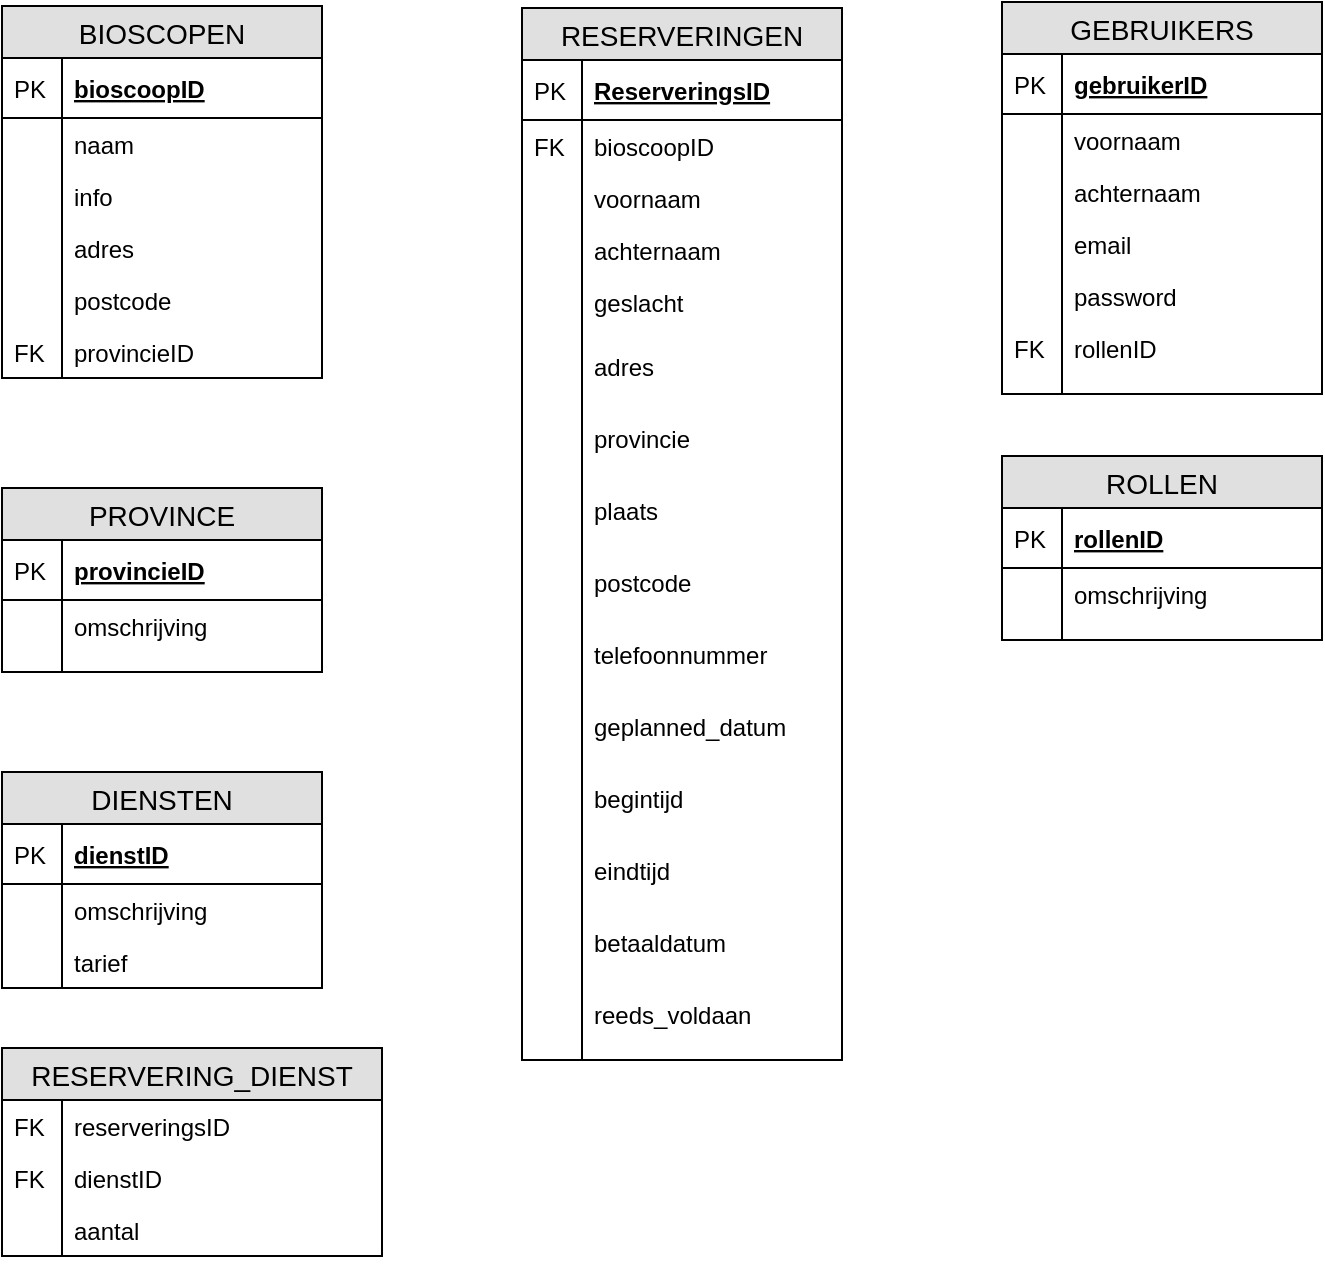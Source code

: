 <mxfile pages="1" version="11.2.5" type="device"><diagram id="YxhrQmQ29p1CNcKAKaAa" name="Page-1"><mxGraphModel dx="1186" dy="877" grid="1" gridSize="10" guides="1" tooltips="1" connect="1" arrows="1" fold="1" page="1" pageScale="1" pageWidth="827" pageHeight="1169" math="0" shadow="0"><root><mxCell id="0"/><mxCell id="1" parent="0"/><mxCell id="F7e7l-daQS6FMU4Zc46u-1" value="RESERVERINGEN" style="swimlane;fontStyle=0;childLayout=stackLayout;horizontal=1;startSize=26;fillColor=#e0e0e0;horizontalStack=0;resizeParent=1;resizeParentMax=0;resizeLast=0;collapsible=1;marginBottom=0;swimlaneFillColor=#ffffff;align=center;fontSize=14;" parent="1" vertex="1"><mxGeometry x="310" y="40" width="160" height="526" as="geometry"/></mxCell><mxCell id="F7e7l-daQS6FMU4Zc46u-2" value="ReserveringsID" style="shape=partialRectangle;top=0;left=0;right=0;bottom=1;align=left;verticalAlign=middle;fillColor=none;spacingLeft=34;spacingRight=4;overflow=hidden;rotatable=0;points=[[0,0.5],[1,0.5]];portConstraint=eastwest;dropTarget=0;fontStyle=5;fontSize=12;" parent="F7e7l-daQS6FMU4Zc46u-1" vertex="1"><mxGeometry y="26" width="160" height="30" as="geometry"/></mxCell><mxCell id="F7e7l-daQS6FMU4Zc46u-3" value="PK" style="shape=partialRectangle;top=0;left=0;bottom=0;fillColor=none;align=left;verticalAlign=middle;spacingLeft=4;spacingRight=4;overflow=hidden;rotatable=0;points=[];portConstraint=eastwest;part=1;fontSize=12;" parent="F7e7l-daQS6FMU4Zc46u-2" vertex="1" connectable="0"><mxGeometry width="30" height="30" as="geometry"/></mxCell><mxCell id="F7e7l-daQS6FMU4Zc46u-4" value="bioscoopID" style="shape=partialRectangle;top=0;left=0;right=0;bottom=0;align=left;verticalAlign=top;fillColor=none;spacingLeft=34;spacingRight=4;overflow=hidden;rotatable=0;points=[[0,0.5],[1,0.5]];portConstraint=eastwest;dropTarget=0;fontSize=12;" parent="F7e7l-daQS6FMU4Zc46u-1" vertex="1"><mxGeometry y="56" width="160" height="26" as="geometry"/></mxCell><mxCell id="F7e7l-daQS6FMU4Zc46u-5" value="FK" style="shape=partialRectangle;top=0;left=0;bottom=0;fillColor=none;align=left;verticalAlign=top;spacingLeft=4;spacingRight=4;overflow=hidden;rotatable=0;points=[];portConstraint=eastwest;part=1;fontSize=12;" parent="F7e7l-daQS6FMU4Zc46u-4" vertex="1" connectable="0"><mxGeometry width="30" height="26" as="geometry"/></mxCell><mxCell id="F7e7l-daQS6FMU4Zc46u-6" value="voornaam" style="shape=partialRectangle;top=0;left=0;right=0;bottom=0;align=left;verticalAlign=top;fillColor=none;spacingLeft=34;spacingRight=4;overflow=hidden;rotatable=0;points=[[0,0.5],[1,0.5]];portConstraint=eastwest;dropTarget=0;fontSize=12;" parent="F7e7l-daQS6FMU4Zc46u-1" vertex="1"><mxGeometry y="82" width="160" height="26" as="geometry"/></mxCell><mxCell id="F7e7l-daQS6FMU4Zc46u-7" value="" style="shape=partialRectangle;top=0;left=0;bottom=0;fillColor=none;align=left;verticalAlign=top;spacingLeft=4;spacingRight=4;overflow=hidden;rotatable=0;points=[];portConstraint=eastwest;part=1;fontSize=12;" parent="F7e7l-daQS6FMU4Zc46u-6" vertex="1" connectable="0"><mxGeometry width="30" height="26" as="geometry"/></mxCell><mxCell id="YBFMrRlyfuu1ksUUyLIa-53" value="achternaam" style="shape=partialRectangle;top=0;left=0;right=0;bottom=0;align=left;verticalAlign=top;fillColor=none;spacingLeft=34;spacingRight=4;overflow=hidden;rotatable=0;points=[[0,0.5],[1,0.5]];portConstraint=eastwest;dropTarget=0;fontSize=12;" vertex="1" parent="F7e7l-daQS6FMU4Zc46u-1"><mxGeometry y="108" width="160" height="26" as="geometry"/></mxCell><mxCell id="YBFMrRlyfuu1ksUUyLIa-54" value="" style="shape=partialRectangle;top=0;left=0;bottom=0;fillColor=none;align=left;verticalAlign=top;spacingLeft=4;spacingRight=4;overflow=hidden;rotatable=0;points=[];portConstraint=eastwest;part=1;fontSize=12;" vertex="1" connectable="0" parent="YBFMrRlyfuu1ksUUyLIa-53"><mxGeometry width="30" height="26" as="geometry"/></mxCell><mxCell id="F7e7l-daQS6FMU4Zc46u-8" value="geslacht" style="shape=partialRectangle;top=0;left=0;right=0;bottom=0;align=left;verticalAlign=top;fillColor=none;spacingLeft=34;spacingRight=4;overflow=hidden;rotatable=0;points=[[0,0.5],[1,0.5]];portConstraint=eastwest;dropTarget=0;fontSize=12;" parent="F7e7l-daQS6FMU4Zc46u-1" vertex="1"><mxGeometry y="134" width="160" height="32" as="geometry"/></mxCell><mxCell id="F7e7l-daQS6FMU4Zc46u-9" value="" style="shape=partialRectangle;top=0;left=0;bottom=0;fillColor=none;align=left;verticalAlign=top;spacingLeft=4;spacingRight=4;overflow=hidden;rotatable=0;points=[];portConstraint=eastwest;part=1;fontSize=12;" parent="F7e7l-daQS6FMU4Zc46u-8" vertex="1" connectable="0"><mxGeometry width="30" height="32" as="geometry"/></mxCell><mxCell id="F7e7l-daQS6FMU4Zc46u-10" value="adres&#10;" style="shape=partialRectangle;top=0;left=0;right=0;bottom=0;align=left;verticalAlign=top;fillColor=none;spacingLeft=34;spacingRight=4;overflow=hidden;rotatable=0;points=[[0,0.5],[1,0.5]];portConstraint=eastwest;dropTarget=0;fontSize=12;" parent="F7e7l-daQS6FMU4Zc46u-1" vertex="1"><mxGeometry y="166" width="160" height="36" as="geometry"/></mxCell><mxCell id="F7e7l-daQS6FMU4Zc46u-11" value="" style="shape=partialRectangle;top=0;left=0;bottom=0;fillColor=none;align=left;verticalAlign=top;spacingLeft=4;spacingRight=4;overflow=hidden;rotatable=0;points=[];portConstraint=eastwest;part=1;fontSize=12;" parent="F7e7l-daQS6FMU4Zc46u-10" vertex="1" connectable="0"><mxGeometry width="30" height="36" as="geometry"/></mxCell><mxCell id="F7e7l-daQS6FMU4Zc46u-78" value="provincie" style="shape=partialRectangle;top=0;left=0;right=0;bottom=0;align=left;verticalAlign=top;fillColor=none;spacingLeft=34;spacingRight=4;overflow=hidden;rotatable=0;points=[[0,0.5],[1,0.5]];portConstraint=eastwest;dropTarget=0;fontSize=12;" parent="F7e7l-daQS6FMU4Zc46u-1" vertex="1"><mxGeometry y="202" width="160" height="36" as="geometry"/></mxCell><mxCell id="F7e7l-daQS6FMU4Zc46u-79" value="" style="shape=partialRectangle;top=0;left=0;bottom=0;fillColor=none;align=left;verticalAlign=top;spacingLeft=4;spacingRight=4;overflow=hidden;rotatable=0;points=[];portConstraint=eastwest;part=1;fontSize=12;" parent="F7e7l-daQS6FMU4Zc46u-78" vertex="1" connectable="0"><mxGeometry width="30" height="36" as="geometry"/></mxCell><mxCell id="YBFMrRlyfuu1ksUUyLIa-51" value="plaats" style="shape=partialRectangle;top=0;left=0;right=0;bottom=0;align=left;verticalAlign=top;fillColor=none;spacingLeft=34;spacingRight=4;overflow=hidden;rotatable=0;points=[[0,0.5],[1,0.5]];portConstraint=eastwest;dropTarget=0;fontSize=12;" vertex="1" parent="F7e7l-daQS6FMU4Zc46u-1"><mxGeometry y="238" width="160" height="36" as="geometry"/></mxCell><mxCell id="YBFMrRlyfuu1ksUUyLIa-52" value="" style="shape=partialRectangle;top=0;left=0;bottom=0;fillColor=none;align=left;verticalAlign=top;spacingLeft=4;spacingRight=4;overflow=hidden;rotatable=0;points=[];portConstraint=eastwest;part=1;fontSize=12;" vertex="1" connectable="0" parent="YBFMrRlyfuu1ksUUyLIa-51"><mxGeometry width="30" height="36" as="geometry"/></mxCell><mxCell id="F7e7l-daQS6FMU4Zc46u-76" value="postcode" style="shape=partialRectangle;top=0;left=0;right=0;bottom=0;align=left;verticalAlign=top;fillColor=none;spacingLeft=34;spacingRight=4;overflow=hidden;rotatable=0;points=[[0,0.5],[1,0.5]];portConstraint=eastwest;dropTarget=0;fontSize=12;" parent="F7e7l-daQS6FMU4Zc46u-1" vertex="1"><mxGeometry y="274" width="160" height="36" as="geometry"/></mxCell><mxCell id="F7e7l-daQS6FMU4Zc46u-77" value="" style="shape=partialRectangle;top=0;left=0;bottom=0;fillColor=none;align=left;verticalAlign=top;spacingLeft=4;spacingRight=4;overflow=hidden;rotatable=0;points=[];portConstraint=eastwest;part=1;fontSize=12;" parent="F7e7l-daQS6FMU4Zc46u-76" vertex="1" connectable="0"><mxGeometry width="30" height="36" as="geometry"/></mxCell><mxCell id="F7e7l-daQS6FMU4Zc46u-82" value="telefoonnummer" style="shape=partialRectangle;top=0;left=0;right=0;bottom=0;align=left;verticalAlign=top;fillColor=none;spacingLeft=34;spacingRight=4;overflow=hidden;rotatable=0;points=[[0,0.5],[1,0.5]];portConstraint=eastwest;dropTarget=0;fontSize=12;" parent="F7e7l-daQS6FMU4Zc46u-1" vertex="1"><mxGeometry y="310" width="160" height="36" as="geometry"/></mxCell><mxCell id="F7e7l-daQS6FMU4Zc46u-83" value="" style="shape=partialRectangle;top=0;left=0;bottom=0;fillColor=none;align=left;verticalAlign=top;spacingLeft=4;spacingRight=4;overflow=hidden;rotatable=0;points=[];portConstraint=eastwest;part=1;fontSize=12;" parent="F7e7l-daQS6FMU4Zc46u-82" vertex="1" connectable="0"><mxGeometry width="30" height="36" as="geometry"/></mxCell><mxCell id="F7e7l-daQS6FMU4Zc46u-80" value="geplanned_datum" style="shape=partialRectangle;top=0;left=0;right=0;bottom=0;align=left;verticalAlign=top;fillColor=none;spacingLeft=34;spacingRight=4;overflow=hidden;rotatable=0;points=[[0,0.5],[1,0.5]];portConstraint=eastwest;dropTarget=0;fontSize=12;" parent="F7e7l-daQS6FMU4Zc46u-1" vertex="1"><mxGeometry y="346" width="160" height="36" as="geometry"/></mxCell><mxCell id="F7e7l-daQS6FMU4Zc46u-81" value="" style="shape=partialRectangle;top=0;left=0;bottom=0;fillColor=none;align=left;verticalAlign=top;spacingLeft=4;spacingRight=4;overflow=hidden;rotatable=0;points=[];portConstraint=eastwest;part=1;fontSize=12;" parent="F7e7l-daQS6FMU4Zc46u-80" vertex="1" connectable="0"><mxGeometry width="30" height="36" as="geometry"/></mxCell><mxCell id="F7e7l-daQS6FMU4Zc46u-84" value="begintijd" style="shape=partialRectangle;top=0;left=0;right=0;bottom=0;align=left;verticalAlign=top;fillColor=none;spacingLeft=34;spacingRight=4;overflow=hidden;rotatable=0;points=[[0,0.5],[1,0.5]];portConstraint=eastwest;dropTarget=0;fontSize=12;" parent="F7e7l-daQS6FMU4Zc46u-1" vertex="1"><mxGeometry y="382" width="160" height="36" as="geometry"/></mxCell><mxCell id="F7e7l-daQS6FMU4Zc46u-85" value="" style="shape=partialRectangle;top=0;left=0;bottom=0;fillColor=none;align=left;verticalAlign=top;spacingLeft=4;spacingRight=4;overflow=hidden;rotatable=0;points=[];portConstraint=eastwest;part=1;fontSize=12;" parent="F7e7l-daQS6FMU4Zc46u-84" vertex="1" connectable="0"><mxGeometry width="30" height="36" as="geometry"/></mxCell><mxCell id="F7e7l-daQS6FMU4Zc46u-74" value="eindtijd" style="shape=partialRectangle;top=0;left=0;right=0;bottom=0;align=left;verticalAlign=top;fillColor=none;spacingLeft=34;spacingRight=4;overflow=hidden;rotatable=0;points=[[0,0.5],[1,0.5]];portConstraint=eastwest;dropTarget=0;fontSize=12;" parent="F7e7l-daQS6FMU4Zc46u-1" vertex="1"><mxGeometry y="418" width="160" height="36" as="geometry"/></mxCell><mxCell id="F7e7l-daQS6FMU4Zc46u-75" value="" style="shape=partialRectangle;top=0;left=0;bottom=0;fillColor=none;align=left;verticalAlign=top;spacingLeft=4;spacingRight=4;overflow=hidden;rotatable=0;points=[];portConstraint=eastwest;part=1;fontSize=12;" parent="F7e7l-daQS6FMU4Zc46u-74" vertex="1" connectable="0"><mxGeometry width="30" height="36" as="geometry"/></mxCell><mxCell id="F7e7l-daQS6FMU4Zc46u-86" value="betaaldatum" style="shape=partialRectangle;top=0;left=0;right=0;bottom=0;align=left;verticalAlign=top;fillColor=none;spacingLeft=34;spacingRight=4;overflow=hidden;rotatable=0;points=[[0,0.5],[1,0.5]];portConstraint=eastwest;dropTarget=0;fontSize=12;" parent="F7e7l-daQS6FMU4Zc46u-1" vertex="1"><mxGeometry y="454" width="160" height="36" as="geometry"/></mxCell><mxCell id="F7e7l-daQS6FMU4Zc46u-87" value="" style="shape=partialRectangle;top=0;left=0;bottom=0;fillColor=none;align=left;verticalAlign=top;spacingLeft=4;spacingRight=4;overflow=hidden;rotatable=0;points=[];portConstraint=eastwest;part=1;fontSize=12;" parent="F7e7l-daQS6FMU4Zc46u-86" vertex="1" connectable="0"><mxGeometry width="30" height="36" as="geometry"/></mxCell><mxCell id="F7e7l-daQS6FMU4Zc46u-88" value="reeds_voldaan" style="shape=partialRectangle;top=0;left=0;right=0;bottom=0;align=left;verticalAlign=top;fillColor=none;spacingLeft=34;spacingRight=4;overflow=hidden;rotatable=0;points=[[0,0.5],[1,0.5]];portConstraint=eastwest;dropTarget=0;fontSize=12;" parent="F7e7l-daQS6FMU4Zc46u-1" vertex="1"><mxGeometry y="490" width="160" height="36" as="geometry"/></mxCell><mxCell id="F7e7l-daQS6FMU4Zc46u-89" value="" style="shape=partialRectangle;top=0;left=0;bottom=0;fillColor=none;align=left;verticalAlign=top;spacingLeft=4;spacingRight=4;overflow=hidden;rotatable=0;points=[];portConstraint=eastwest;part=1;fontSize=12;" parent="F7e7l-daQS6FMU4Zc46u-88" vertex="1" connectable="0"><mxGeometry width="30" height="36" as="geometry"/></mxCell><mxCell id="F7e7l-daQS6FMU4Zc46u-33" value="RESERVERING_DIENST" style="swimlane;fontStyle=0;childLayout=stackLayout;horizontal=1;startSize=26;fillColor=#e0e0e0;horizontalStack=0;resizeParent=1;resizeParentMax=0;resizeLast=0;collapsible=1;marginBottom=0;swimlaneFillColor=#ffffff;align=center;fontSize=14;" parent="1" vertex="1"><mxGeometry x="50" y="560" width="190" height="104" as="geometry"/></mxCell><mxCell id="F7e7l-daQS6FMU4Zc46u-36" value="reserveringsID" style="shape=partialRectangle;top=0;left=0;right=0;bottom=0;align=left;verticalAlign=top;fillColor=none;spacingLeft=34;spacingRight=4;overflow=hidden;rotatable=0;points=[[0,0.5],[1,0.5]];portConstraint=eastwest;dropTarget=0;fontSize=12;" parent="F7e7l-daQS6FMU4Zc46u-33" vertex="1"><mxGeometry y="26" width="190" height="26" as="geometry"/></mxCell><mxCell id="F7e7l-daQS6FMU4Zc46u-37" value="FK" style="shape=partialRectangle;top=0;left=0;bottom=0;fillColor=none;align=left;verticalAlign=top;spacingLeft=4;spacingRight=4;overflow=hidden;rotatable=0;points=[];portConstraint=eastwest;part=1;fontSize=12;" parent="F7e7l-daQS6FMU4Zc46u-36" vertex="1" connectable="0"><mxGeometry width="30" height="26" as="geometry"/></mxCell><mxCell id="F7e7l-daQS6FMU4Zc46u-38" value="dienstID" style="shape=partialRectangle;top=0;left=0;right=0;bottom=0;align=left;verticalAlign=top;fillColor=none;spacingLeft=34;spacingRight=4;overflow=hidden;rotatable=0;points=[[0,0.5],[1,0.5]];portConstraint=eastwest;dropTarget=0;fontSize=12;" parent="F7e7l-daQS6FMU4Zc46u-33" vertex="1"><mxGeometry y="52" width="190" height="26" as="geometry"/></mxCell><mxCell id="F7e7l-daQS6FMU4Zc46u-39" value="FK" style="shape=partialRectangle;top=0;left=0;bottom=0;fillColor=none;align=left;verticalAlign=top;spacingLeft=4;spacingRight=4;overflow=hidden;rotatable=0;points=[];portConstraint=eastwest;part=1;fontSize=12;" parent="F7e7l-daQS6FMU4Zc46u-38" vertex="1" connectable="0"><mxGeometry width="30" height="26" as="geometry"/></mxCell><mxCell id="YBFMrRlyfuu1ksUUyLIa-16" value="aantal" style="shape=partialRectangle;top=0;left=0;right=0;bottom=0;align=left;verticalAlign=top;fillColor=none;spacingLeft=34;spacingRight=4;overflow=hidden;rotatable=0;points=[[0,0.5],[1,0.5]];portConstraint=eastwest;dropTarget=0;fontSize=12;" vertex="1" parent="F7e7l-daQS6FMU4Zc46u-33"><mxGeometry y="78" width="190" height="26" as="geometry"/></mxCell><mxCell id="YBFMrRlyfuu1ksUUyLIa-17" value="" style="shape=partialRectangle;top=0;left=0;bottom=0;fillColor=none;align=left;verticalAlign=top;spacingLeft=4;spacingRight=4;overflow=hidden;rotatable=0;points=[];portConstraint=eastwest;part=1;fontSize=12;" vertex="1" connectable="0" parent="YBFMrRlyfuu1ksUUyLIa-16"><mxGeometry width="30" height="26" as="geometry"/></mxCell><mxCell id="F7e7l-daQS6FMU4Zc46u-44" value="DIENSTEN" style="swimlane;fontStyle=0;childLayout=stackLayout;horizontal=1;startSize=26;fillColor=#e0e0e0;horizontalStack=0;resizeParent=1;resizeParentMax=0;resizeLast=0;collapsible=1;marginBottom=0;swimlaneFillColor=#ffffff;align=center;fontSize=14;" parent="1" vertex="1"><mxGeometry x="50" y="422" width="160" height="108" as="geometry"/></mxCell><mxCell id="F7e7l-daQS6FMU4Zc46u-45" value="dienstID" style="shape=partialRectangle;top=0;left=0;right=0;bottom=1;align=left;verticalAlign=middle;fillColor=none;spacingLeft=34;spacingRight=4;overflow=hidden;rotatable=0;points=[[0,0.5],[1,0.5]];portConstraint=eastwest;dropTarget=0;fontStyle=5;fontSize=12;" parent="F7e7l-daQS6FMU4Zc46u-44" vertex="1"><mxGeometry y="26" width="160" height="30" as="geometry"/></mxCell><mxCell id="F7e7l-daQS6FMU4Zc46u-46" value="PK" style="shape=partialRectangle;top=0;left=0;bottom=0;fillColor=none;align=left;verticalAlign=middle;spacingLeft=4;spacingRight=4;overflow=hidden;rotatable=0;points=[];portConstraint=eastwest;part=1;fontSize=12;" parent="F7e7l-daQS6FMU4Zc46u-45" vertex="1" connectable="0"><mxGeometry width="30" height="30" as="geometry"/></mxCell><mxCell id="F7e7l-daQS6FMU4Zc46u-47" value="omschrijving" style="shape=partialRectangle;top=0;left=0;right=0;bottom=0;align=left;verticalAlign=top;fillColor=none;spacingLeft=34;spacingRight=4;overflow=hidden;rotatable=0;points=[[0,0.5],[1,0.5]];portConstraint=eastwest;dropTarget=0;fontSize=12;" parent="F7e7l-daQS6FMU4Zc46u-44" vertex="1"><mxGeometry y="56" width="160" height="26" as="geometry"/></mxCell><mxCell id="F7e7l-daQS6FMU4Zc46u-48" value="" style="shape=partialRectangle;top=0;left=0;bottom=0;fillColor=none;align=left;verticalAlign=top;spacingLeft=4;spacingRight=4;overflow=hidden;rotatable=0;points=[];portConstraint=eastwest;part=1;fontSize=12;" parent="F7e7l-daQS6FMU4Zc46u-47" vertex="1" connectable="0"><mxGeometry width="30" height="26" as="geometry"/></mxCell><mxCell id="F7e7l-daQS6FMU4Zc46u-49" value="tarief" style="shape=partialRectangle;top=0;left=0;right=0;bottom=0;align=left;verticalAlign=top;fillColor=none;spacingLeft=34;spacingRight=4;overflow=hidden;rotatable=0;points=[[0,0.5],[1,0.5]];portConstraint=eastwest;dropTarget=0;fontSize=12;" parent="F7e7l-daQS6FMU4Zc46u-44" vertex="1"><mxGeometry y="82" width="160" height="26" as="geometry"/></mxCell><mxCell id="F7e7l-daQS6FMU4Zc46u-50" value="" style="shape=partialRectangle;top=0;left=0;bottom=0;fillColor=none;align=left;verticalAlign=top;spacingLeft=4;spacingRight=4;overflow=hidden;rotatable=0;points=[];portConstraint=eastwest;part=1;fontSize=12;" parent="F7e7l-daQS6FMU4Zc46u-49" vertex="1" connectable="0"><mxGeometry width="30" height="26" as="geometry"/></mxCell><mxCell id="F7e7l-daQS6FMU4Zc46u-55" value="BIOSCOPEN" style="swimlane;fontStyle=0;childLayout=stackLayout;horizontal=1;startSize=26;fillColor=#e0e0e0;horizontalStack=0;resizeParent=1;resizeParentMax=0;resizeLast=0;collapsible=1;marginBottom=0;swimlaneFillColor=#ffffff;align=center;fontSize=14;" parent="1" vertex="1"><mxGeometry x="50" y="39" width="160" height="186" as="geometry"/></mxCell><mxCell id="F7e7l-daQS6FMU4Zc46u-56" value="bioscoopID" style="shape=partialRectangle;top=0;left=0;right=0;bottom=1;align=left;verticalAlign=middle;fillColor=none;spacingLeft=34;spacingRight=4;overflow=hidden;rotatable=0;points=[[0,0.5],[1,0.5]];portConstraint=eastwest;dropTarget=0;fontStyle=5;fontSize=12;" parent="F7e7l-daQS6FMU4Zc46u-55" vertex="1"><mxGeometry y="26" width="160" height="30" as="geometry"/></mxCell><mxCell id="F7e7l-daQS6FMU4Zc46u-57" value="PK" style="shape=partialRectangle;top=0;left=0;bottom=0;fillColor=none;align=left;verticalAlign=middle;spacingLeft=4;spacingRight=4;overflow=hidden;rotatable=0;points=[];portConstraint=eastwest;part=1;fontSize=12;" parent="F7e7l-daQS6FMU4Zc46u-56" vertex="1" connectable="0"><mxGeometry width="30" height="30" as="geometry"/></mxCell><mxCell id="F7e7l-daQS6FMU4Zc46u-64" value="naam" style="shape=partialRectangle;top=0;left=0;right=0;bottom=0;align=left;verticalAlign=top;fillColor=none;spacingLeft=34;spacingRight=4;overflow=hidden;rotatable=0;points=[[0,0.5],[1,0.5]];portConstraint=eastwest;dropTarget=0;fontSize=12;" parent="F7e7l-daQS6FMU4Zc46u-55" vertex="1"><mxGeometry y="56" width="160" height="26" as="geometry"/></mxCell><mxCell id="F7e7l-daQS6FMU4Zc46u-65" value="" style="shape=partialRectangle;top=0;left=0;bottom=0;fillColor=none;align=left;verticalAlign=top;spacingLeft=4;spacingRight=4;overflow=hidden;rotatable=0;points=[];portConstraint=eastwest;part=1;fontSize=12;" parent="F7e7l-daQS6FMU4Zc46u-64" vertex="1" connectable="0"><mxGeometry width="30" height="26" as="geometry"/></mxCell><mxCell id="YBFMrRlyfuu1ksUUyLIa-14" value="info" style="shape=partialRectangle;top=0;left=0;right=0;bottom=0;align=left;verticalAlign=top;fillColor=none;spacingLeft=34;spacingRight=4;overflow=hidden;rotatable=0;points=[[0,0.5],[1,0.5]];portConstraint=eastwest;dropTarget=0;fontSize=12;" vertex="1" parent="F7e7l-daQS6FMU4Zc46u-55"><mxGeometry y="82" width="160" height="26" as="geometry"/></mxCell><mxCell id="YBFMrRlyfuu1ksUUyLIa-15" value="" style="shape=partialRectangle;top=0;left=0;bottom=0;fillColor=none;align=left;verticalAlign=top;spacingLeft=4;spacingRight=4;overflow=hidden;rotatable=0;points=[];portConstraint=eastwest;part=1;fontSize=12;" vertex="1" connectable="0" parent="YBFMrRlyfuu1ksUUyLIa-14"><mxGeometry width="30" height="26" as="geometry"/></mxCell><mxCell id="F7e7l-daQS6FMU4Zc46u-60" value="adres" style="shape=partialRectangle;top=0;left=0;right=0;bottom=0;align=left;verticalAlign=top;fillColor=none;spacingLeft=34;spacingRight=4;overflow=hidden;rotatable=0;points=[[0,0.5],[1,0.5]];portConstraint=eastwest;dropTarget=0;fontSize=12;" parent="F7e7l-daQS6FMU4Zc46u-55" vertex="1"><mxGeometry y="108" width="160" height="26" as="geometry"/></mxCell><mxCell id="F7e7l-daQS6FMU4Zc46u-61" value="" style="shape=partialRectangle;top=0;left=0;bottom=0;fillColor=none;align=left;verticalAlign=top;spacingLeft=4;spacingRight=4;overflow=hidden;rotatable=0;points=[];portConstraint=eastwest;part=1;fontSize=12;" parent="F7e7l-daQS6FMU4Zc46u-60" vertex="1" connectable="0"><mxGeometry width="30" height="26" as="geometry"/></mxCell><mxCell id="F7e7l-daQS6FMU4Zc46u-58" value="postcode" style="shape=partialRectangle;top=0;left=0;right=0;bottom=0;align=left;verticalAlign=top;fillColor=none;spacingLeft=34;spacingRight=4;overflow=hidden;rotatable=0;points=[[0,0.5],[1,0.5]];portConstraint=eastwest;dropTarget=0;fontSize=12;" parent="F7e7l-daQS6FMU4Zc46u-55" vertex="1"><mxGeometry y="134" width="160" height="26" as="geometry"/></mxCell><mxCell id="F7e7l-daQS6FMU4Zc46u-59" value="" style="shape=partialRectangle;top=0;left=0;bottom=0;fillColor=none;align=left;verticalAlign=top;spacingLeft=4;spacingRight=4;overflow=hidden;rotatable=0;points=[];portConstraint=eastwest;part=1;fontSize=12;" parent="F7e7l-daQS6FMU4Zc46u-58" vertex="1" connectable="0"><mxGeometry width="30" height="26" as="geometry"/></mxCell><mxCell id="F7e7l-daQS6FMU4Zc46u-62" value="provincieID" style="shape=partialRectangle;top=0;left=0;right=0;bottom=0;align=left;verticalAlign=top;fillColor=none;spacingLeft=34;spacingRight=4;overflow=hidden;rotatable=0;points=[[0,0.5],[1,0.5]];portConstraint=eastwest;dropTarget=0;fontSize=12;" parent="F7e7l-daQS6FMU4Zc46u-55" vertex="1"><mxGeometry y="160" width="160" height="26" as="geometry"/></mxCell><mxCell id="F7e7l-daQS6FMU4Zc46u-63" value="FK" style="shape=partialRectangle;top=0;left=0;bottom=0;fillColor=none;align=left;verticalAlign=top;spacingLeft=4;spacingRight=4;overflow=hidden;rotatable=0;points=[];portConstraint=eastwest;part=1;fontSize=12;" parent="F7e7l-daQS6FMU4Zc46u-62" vertex="1" connectable="0"><mxGeometry width="30" height="26" as="geometry"/></mxCell><mxCell id="YBFMrRlyfuu1ksUUyLIa-1" value="ROLLEN" style="swimlane;fontStyle=0;childLayout=stackLayout;horizontal=1;startSize=26;fillColor=#e0e0e0;horizontalStack=0;resizeParent=1;resizeParentMax=0;resizeLast=0;collapsible=1;marginBottom=0;swimlaneFillColor=#ffffff;align=center;fontSize=14;" vertex="1" parent="1"><mxGeometry x="550" y="264" width="160" height="92" as="geometry"/></mxCell><mxCell id="YBFMrRlyfuu1ksUUyLIa-2" value="rollenID" style="shape=partialRectangle;top=0;left=0;right=0;bottom=1;align=left;verticalAlign=middle;fillColor=none;spacingLeft=34;spacingRight=4;overflow=hidden;rotatable=0;points=[[0,0.5],[1,0.5]];portConstraint=eastwest;dropTarget=0;fontStyle=5;fontSize=12;" vertex="1" parent="YBFMrRlyfuu1ksUUyLIa-1"><mxGeometry y="26" width="160" height="30" as="geometry"/></mxCell><mxCell id="YBFMrRlyfuu1ksUUyLIa-3" value="PK" style="shape=partialRectangle;top=0;left=0;bottom=0;fillColor=none;align=left;verticalAlign=middle;spacingLeft=4;spacingRight=4;overflow=hidden;rotatable=0;points=[];portConstraint=eastwest;part=1;fontSize=12;" vertex="1" connectable="0" parent="YBFMrRlyfuu1ksUUyLIa-2"><mxGeometry width="30" height="30" as="geometry"/></mxCell><mxCell id="YBFMrRlyfuu1ksUUyLIa-4" value="omschrijving" style="shape=partialRectangle;top=0;left=0;right=0;bottom=0;align=left;verticalAlign=top;fillColor=none;spacingLeft=34;spacingRight=4;overflow=hidden;rotatable=0;points=[[0,0.5],[1,0.5]];portConstraint=eastwest;dropTarget=0;fontSize=12;" vertex="1" parent="YBFMrRlyfuu1ksUUyLIa-1"><mxGeometry y="56" width="160" height="26" as="geometry"/></mxCell><mxCell id="YBFMrRlyfuu1ksUUyLIa-5" value="" style="shape=partialRectangle;top=0;left=0;bottom=0;fillColor=none;align=left;verticalAlign=top;spacingLeft=4;spacingRight=4;overflow=hidden;rotatable=0;points=[];portConstraint=eastwest;part=1;fontSize=12;" vertex="1" connectable="0" parent="YBFMrRlyfuu1ksUUyLIa-4"><mxGeometry width="30" height="26" as="geometry"/></mxCell><mxCell id="YBFMrRlyfuu1ksUUyLIa-10" value="" style="shape=partialRectangle;top=0;left=0;right=0;bottom=0;align=left;verticalAlign=top;fillColor=none;spacingLeft=34;spacingRight=4;overflow=hidden;rotatable=0;points=[[0,0.5],[1,0.5]];portConstraint=eastwest;dropTarget=0;fontSize=12;" vertex="1" parent="YBFMrRlyfuu1ksUUyLIa-1"><mxGeometry y="82" width="160" height="10" as="geometry"/></mxCell><mxCell id="YBFMrRlyfuu1ksUUyLIa-11" value="" style="shape=partialRectangle;top=0;left=0;bottom=0;fillColor=none;align=left;verticalAlign=top;spacingLeft=4;spacingRight=4;overflow=hidden;rotatable=0;points=[];portConstraint=eastwest;part=1;fontSize=12;" vertex="1" connectable="0" parent="YBFMrRlyfuu1ksUUyLIa-10"><mxGeometry width="30" height="10" as="geometry"/></mxCell><mxCell id="YBFMrRlyfuu1ksUUyLIa-19" value="GEBRUIKERS" style="swimlane;fontStyle=0;childLayout=stackLayout;horizontal=1;startSize=26;fillColor=#e0e0e0;horizontalStack=0;resizeParent=1;resizeParentMax=0;resizeLast=0;collapsible=1;marginBottom=0;swimlaneFillColor=#ffffff;align=center;fontSize=14;" vertex="1" parent="1"><mxGeometry x="550" y="37" width="160" height="196" as="geometry"/></mxCell><mxCell id="YBFMrRlyfuu1ksUUyLIa-20" value="gebruikerID" style="shape=partialRectangle;top=0;left=0;right=0;bottom=1;align=left;verticalAlign=middle;fillColor=none;spacingLeft=34;spacingRight=4;overflow=hidden;rotatable=0;points=[[0,0.5],[1,0.5]];portConstraint=eastwest;dropTarget=0;fontStyle=5;fontSize=12;" vertex="1" parent="YBFMrRlyfuu1ksUUyLIa-19"><mxGeometry y="26" width="160" height="30" as="geometry"/></mxCell><mxCell id="YBFMrRlyfuu1ksUUyLIa-21" value="PK" style="shape=partialRectangle;top=0;left=0;bottom=0;fillColor=none;align=left;verticalAlign=middle;spacingLeft=4;spacingRight=4;overflow=hidden;rotatable=0;points=[];portConstraint=eastwest;part=1;fontSize=12;" vertex="1" connectable="0" parent="YBFMrRlyfuu1ksUUyLIa-20"><mxGeometry width="30" height="30" as="geometry"/></mxCell><mxCell id="YBFMrRlyfuu1ksUUyLIa-22" value="voornaam" style="shape=partialRectangle;top=0;left=0;right=0;bottom=0;align=left;verticalAlign=top;fillColor=none;spacingLeft=34;spacingRight=4;overflow=hidden;rotatable=0;points=[[0,0.5],[1,0.5]];portConstraint=eastwest;dropTarget=0;fontSize=12;" vertex="1" parent="YBFMrRlyfuu1ksUUyLIa-19"><mxGeometry y="56" width="160" height="26" as="geometry"/></mxCell><mxCell id="YBFMrRlyfuu1ksUUyLIa-23" value="" style="shape=partialRectangle;top=0;left=0;bottom=0;fillColor=none;align=left;verticalAlign=top;spacingLeft=4;spacingRight=4;overflow=hidden;rotatable=0;points=[];portConstraint=eastwest;part=1;fontSize=12;" vertex="1" connectable="0" parent="YBFMrRlyfuu1ksUUyLIa-22"><mxGeometry width="30" height="26" as="geometry"/></mxCell><mxCell id="YBFMrRlyfuu1ksUUyLIa-24" value="achternaam" style="shape=partialRectangle;top=0;left=0;right=0;bottom=0;align=left;verticalAlign=top;fillColor=none;spacingLeft=34;spacingRight=4;overflow=hidden;rotatable=0;points=[[0,0.5],[1,0.5]];portConstraint=eastwest;dropTarget=0;fontSize=12;" vertex="1" parent="YBFMrRlyfuu1ksUUyLIa-19"><mxGeometry y="82" width="160" height="26" as="geometry"/></mxCell><mxCell id="YBFMrRlyfuu1ksUUyLIa-25" value="" style="shape=partialRectangle;top=0;left=0;bottom=0;fillColor=none;align=left;verticalAlign=top;spacingLeft=4;spacingRight=4;overflow=hidden;rotatable=0;points=[];portConstraint=eastwest;part=1;fontSize=12;" vertex="1" connectable="0" parent="YBFMrRlyfuu1ksUUyLIa-24"><mxGeometry width="30" height="26" as="geometry"/></mxCell><mxCell id="YBFMrRlyfuu1ksUUyLIa-42" value="email" style="shape=partialRectangle;top=0;left=0;right=0;bottom=0;align=left;verticalAlign=top;fillColor=none;spacingLeft=34;spacingRight=4;overflow=hidden;rotatable=0;points=[[0,0.5],[1,0.5]];portConstraint=eastwest;dropTarget=0;fontSize=12;" vertex="1" parent="YBFMrRlyfuu1ksUUyLIa-19"><mxGeometry y="108" width="160" height="26" as="geometry"/></mxCell><mxCell id="YBFMrRlyfuu1ksUUyLIa-43" value="" style="shape=partialRectangle;top=0;left=0;bottom=0;fillColor=none;align=left;verticalAlign=top;spacingLeft=4;spacingRight=4;overflow=hidden;rotatable=0;points=[];portConstraint=eastwest;part=1;fontSize=12;" vertex="1" connectable="0" parent="YBFMrRlyfuu1ksUUyLIa-42"><mxGeometry width="30" height="26" as="geometry"/></mxCell><mxCell id="YBFMrRlyfuu1ksUUyLIa-26" value="password" style="shape=partialRectangle;top=0;left=0;right=0;bottom=0;align=left;verticalAlign=top;fillColor=none;spacingLeft=34;spacingRight=4;overflow=hidden;rotatable=0;points=[[0,0.5],[1,0.5]];portConstraint=eastwest;dropTarget=0;fontSize=12;" vertex="1" parent="YBFMrRlyfuu1ksUUyLIa-19"><mxGeometry y="134" width="160" height="26" as="geometry"/></mxCell><mxCell id="YBFMrRlyfuu1ksUUyLIa-27" value="" style="shape=partialRectangle;top=0;left=0;bottom=0;fillColor=none;align=left;verticalAlign=top;spacingLeft=4;spacingRight=4;overflow=hidden;rotatable=0;points=[];portConstraint=eastwest;part=1;fontSize=12;" vertex="1" connectable="0" parent="YBFMrRlyfuu1ksUUyLIa-26"><mxGeometry width="30" height="26" as="geometry"/></mxCell><mxCell id="YBFMrRlyfuu1ksUUyLIa-55" value="rollenID" style="shape=partialRectangle;top=0;left=0;right=0;bottom=0;align=left;verticalAlign=top;fillColor=none;spacingLeft=34;spacingRight=4;overflow=hidden;rotatable=0;points=[[0,0.5],[1,0.5]];portConstraint=eastwest;dropTarget=0;fontSize=12;" vertex="1" parent="YBFMrRlyfuu1ksUUyLIa-19"><mxGeometry y="160" width="160" height="26" as="geometry"/></mxCell><mxCell id="YBFMrRlyfuu1ksUUyLIa-56" value="FK" style="shape=partialRectangle;top=0;left=0;bottom=0;fillColor=none;align=left;verticalAlign=top;spacingLeft=4;spacingRight=4;overflow=hidden;rotatable=0;points=[];portConstraint=eastwest;part=1;fontSize=12;" vertex="1" connectable="0" parent="YBFMrRlyfuu1ksUUyLIa-55"><mxGeometry width="30" height="26" as="geometry"/></mxCell><mxCell id="YBFMrRlyfuu1ksUUyLIa-28" value="" style="shape=partialRectangle;top=0;left=0;right=0;bottom=0;align=left;verticalAlign=top;fillColor=none;spacingLeft=34;spacingRight=4;overflow=hidden;rotatable=0;points=[[0,0.5],[1,0.5]];portConstraint=eastwest;dropTarget=0;fontSize=12;" vertex="1" parent="YBFMrRlyfuu1ksUUyLIa-19"><mxGeometry y="186" width="160" height="10" as="geometry"/></mxCell><mxCell id="YBFMrRlyfuu1ksUUyLIa-29" value="" style="shape=partialRectangle;top=0;left=0;bottom=0;fillColor=none;align=left;verticalAlign=top;spacingLeft=4;spacingRight=4;overflow=hidden;rotatable=0;points=[];portConstraint=eastwest;part=1;fontSize=12;" vertex="1" connectable="0" parent="YBFMrRlyfuu1ksUUyLIa-28"><mxGeometry width="30" height="10" as="geometry"/></mxCell><mxCell id="YBFMrRlyfuu1ksUUyLIa-31" value="PROVINCE" style="swimlane;fontStyle=0;childLayout=stackLayout;horizontal=1;startSize=26;fillColor=#e0e0e0;horizontalStack=0;resizeParent=1;resizeParentMax=0;resizeLast=0;collapsible=1;marginBottom=0;swimlaneFillColor=#ffffff;align=center;fontSize=14;" vertex="1" parent="1"><mxGeometry x="50" y="280" width="160" height="92" as="geometry"/></mxCell><mxCell id="YBFMrRlyfuu1ksUUyLIa-32" value="provincieID" style="shape=partialRectangle;top=0;left=0;right=0;bottom=1;align=left;verticalAlign=middle;fillColor=none;spacingLeft=34;spacingRight=4;overflow=hidden;rotatable=0;points=[[0,0.5],[1,0.5]];portConstraint=eastwest;dropTarget=0;fontStyle=5;fontSize=12;" vertex="1" parent="YBFMrRlyfuu1ksUUyLIa-31"><mxGeometry y="26" width="160" height="30" as="geometry"/></mxCell><mxCell id="YBFMrRlyfuu1ksUUyLIa-33" value="PK" style="shape=partialRectangle;top=0;left=0;bottom=0;fillColor=none;align=left;verticalAlign=middle;spacingLeft=4;spacingRight=4;overflow=hidden;rotatable=0;points=[];portConstraint=eastwest;part=1;fontSize=12;" vertex="1" connectable="0" parent="YBFMrRlyfuu1ksUUyLIa-32"><mxGeometry width="30" height="30" as="geometry"/></mxCell><mxCell id="YBFMrRlyfuu1ksUUyLIa-34" value="omschrijving" style="shape=partialRectangle;top=0;left=0;right=0;bottom=0;align=left;verticalAlign=top;fillColor=none;spacingLeft=34;spacingRight=4;overflow=hidden;rotatable=0;points=[[0,0.5],[1,0.5]];portConstraint=eastwest;dropTarget=0;fontSize=12;" vertex="1" parent="YBFMrRlyfuu1ksUUyLIa-31"><mxGeometry y="56" width="160" height="26" as="geometry"/></mxCell><mxCell id="YBFMrRlyfuu1ksUUyLIa-35" value="" style="shape=partialRectangle;top=0;left=0;bottom=0;fillColor=none;align=left;verticalAlign=top;spacingLeft=4;spacingRight=4;overflow=hidden;rotatable=0;points=[];portConstraint=eastwest;part=1;fontSize=12;" vertex="1" connectable="0" parent="YBFMrRlyfuu1ksUUyLIa-34"><mxGeometry width="30" height="26" as="geometry"/></mxCell><mxCell id="YBFMrRlyfuu1ksUUyLIa-40" value="" style="shape=partialRectangle;top=0;left=0;right=0;bottom=0;align=left;verticalAlign=top;fillColor=none;spacingLeft=34;spacingRight=4;overflow=hidden;rotatable=0;points=[[0,0.5],[1,0.5]];portConstraint=eastwest;dropTarget=0;fontSize=12;" vertex="1" parent="YBFMrRlyfuu1ksUUyLIa-31"><mxGeometry y="82" width="160" height="10" as="geometry"/></mxCell><mxCell id="YBFMrRlyfuu1ksUUyLIa-41" value="" style="shape=partialRectangle;top=0;left=0;bottom=0;fillColor=none;align=left;verticalAlign=top;spacingLeft=4;spacingRight=4;overflow=hidden;rotatable=0;points=[];portConstraint=eastwest;part=1;fontSize=12;" vertex="1" connectable="0" parent="YBFMrRlyfuu1ksUUyLIa-40"><mxGeometry width="30" height="10" as="geometry"/></mxCell></root></mxGraphModel></diagram></mxfile>